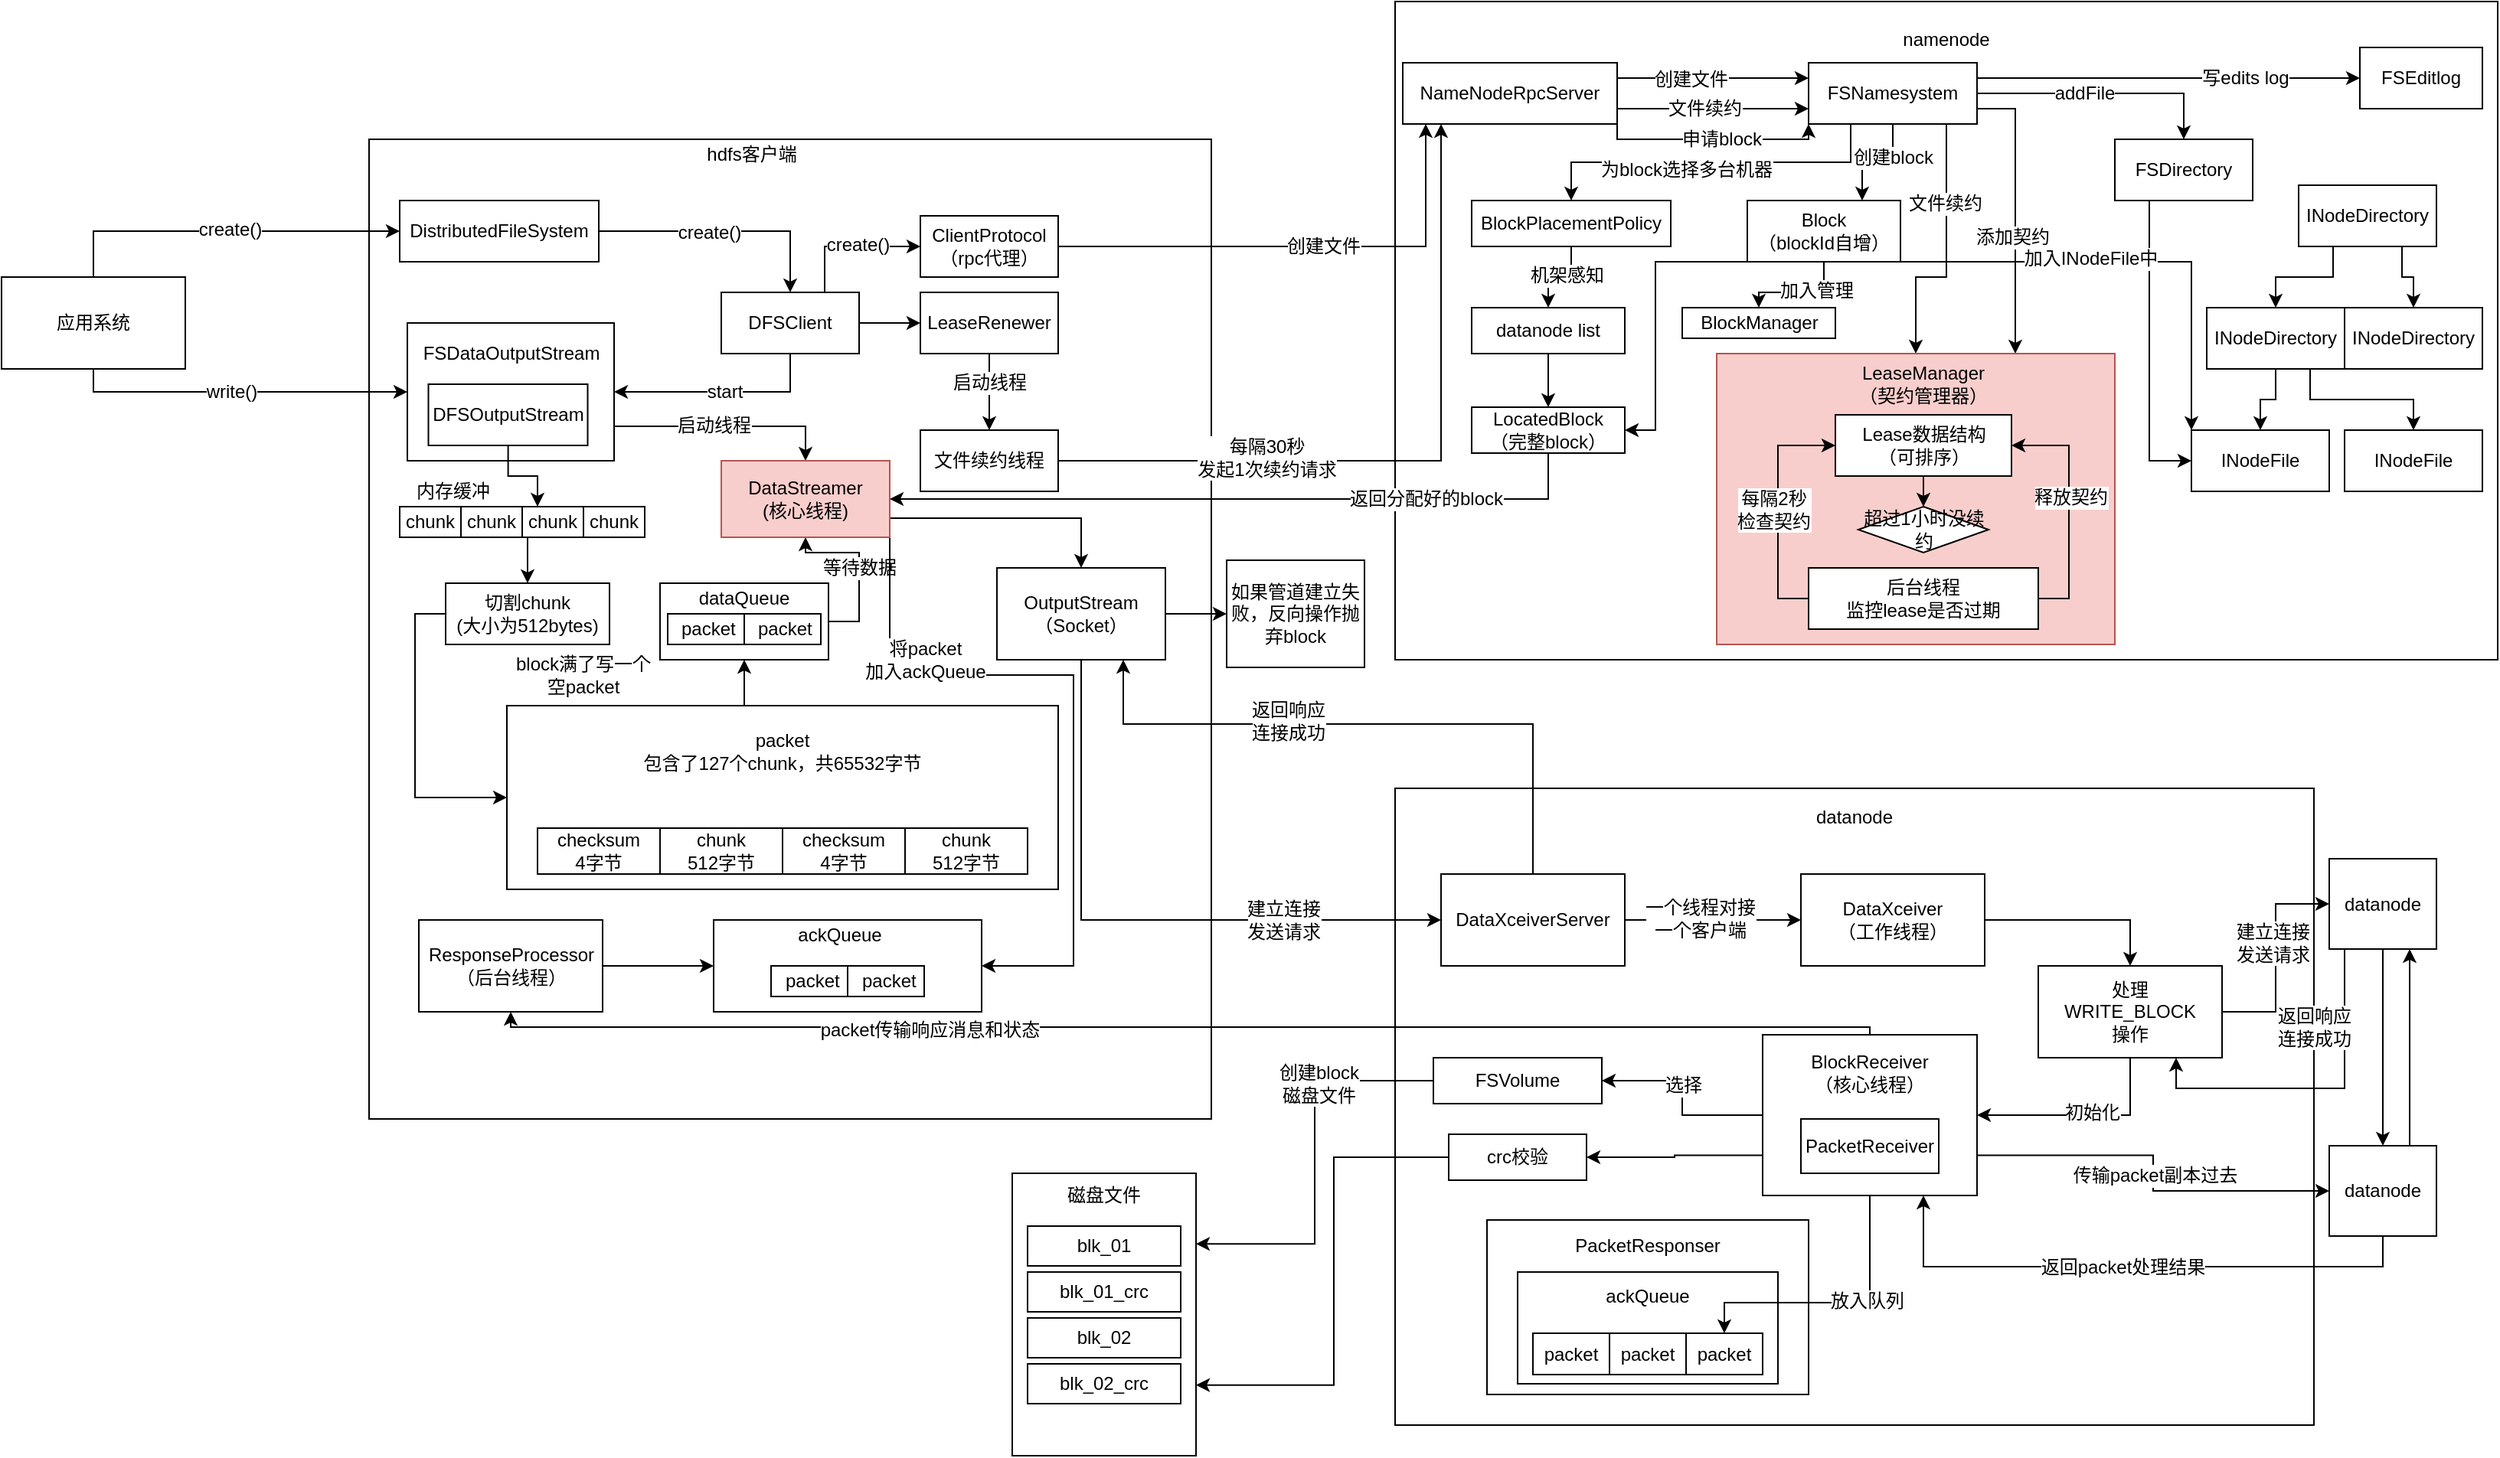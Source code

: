 <mxfile version="12.5.4" type="github">
  <diagram id="ioWwjYIK43UYGciUmTGW" name="第 1 页">
    <mxGraphModel dx="1185" dy="635" grid="1" gridSize="10" guides="1" tooltips="1" connect="1" arrows="1" fold="1" page="1" pageScale="1" pageWidth="827" pageHeight="1169" math="0" shadow="0">
      <root>
        <mxCell id="0"/>
        <mxCell id="1" parent="0"/>
        <mxCell id="fzsWADmZ7G9VQ_jfT-OL-42" value="" style="rounded=0;whiteSpace=wrap;html=1;" parent="1" vertex="1">
          <mxGeometry x="930" y="40" width="720" height="430" as="geometry"/>
        </mxCell>
        <mxCell id="fzsWADmZ7G9VQ_jfT-OL-1" value="" style="rounded=0;whiteSpace=wrap;html=1;" parent="1" vertex="1">
          <mxGeometry x="260" y="130" width="550" height="640" as="geometry"/>
        </mxCell>
        <mxCell id="fzsWADmZ7G9VQ_jfT-OL-2" value="hdfs客户端" style="text;html=1;strokeColor=none;fillColor=none;align=center;verticalAlign=middle;whiteSpace=wrap;rounded=0;" parent="1" vertex="1">
          <mxGeometry x="460" y="130" width="100" height="20" as="geometry"/>
        </mxCell>
        <mxCell id="fzsWADmZ7G9VQ_jfT-OL-6" style="edgeStyle=orthogonalEdgeStyle;rounded=0;orthogonalLoop=1;jettySize=auto;html=1;entryX=0.5;entryY=0;entryDx=0;entryDy=0;" parent="1" source="fzsWADmZ7G9VQ_jfT-OL-3" target="fzsWADmZ7G9VQ_jfT-OL-5" edge="1">
          <mxGeometry relative="1" as="geometry"/>
        </mxCell>
        <mxCell id="fzsWADmZ7G9VQ_jfT-OL-7" value="create()" style="text;html=1;align=center;verticalAlign=middle;resizable=0;points=[];labelBackgroundColor=#ffffff;" parent="fzsWADmZ7G9VQ_jfT-OL-6" vertex="1" connectable="0">
          <mxGeometry x="-0.13" y="-1" relative="1" as="geometry">
            <mxPoint as="offset"/>
          </mxGeometry>
        </mxCell>
        <mxCell id="fzsWADmZ7G9VQ_jfT-OL-3" value="DistributedFileSystem" style="rounded=0;whiteSpace=wrap;html=1;" parent="1" vertex="1">
          <mxGeometry x="280" y="170" width="130" height="40" as="geometry"/>
        </mxCell>
        <mxCell id="fzsWADmZ7G9VQ_jfT-OL-12" style="edgeStyle=orthogonalEdgeStyle;rounded=0;orthogonalLoop=1;jettySize=auto;html=1;" parent="1" source="fzsWADmZ7G9VQ_jfT-OL-5" target="fzsWADmZ7G9VQ_jfT-OL-8" edge="1">
          <mxGeometry relative="1" as="geometry">
            <Array as="points">
              <mxPoint x="535" y="295"/>
            </Array>
          </mxGeometry>
        </mxCell>
        <mxCell id="fzsWADmZ7G9VQ_jfT-OL-13" value="start" style="text;html=1;align=center;verticalAlign=middle;resizable=0;points=[];labelBackgroundColor=#ffffff;" parent="fzsWADmZ7G9VQ_jfT-OL-12" vertex="1" connectable="0">
          <mxGeometry x="-0.029" relative="1" as="geometry">
            <mxPoint as="offset"/>
          </mxGeometry>
        </mxCell>
        <mxCell id="fzsWADmZ7G9VQ_jfT-OL-27" style="edgeStyle=orthogonalEdgeStyle;rounded=0;orthogonalLoop=1;jettySize=auto;html=1;exitX=0.75;exitY=0;exitDx=0;exitDy=0;entryX=0;entryY=0.5;entryDx=0;entryDy=0;" parent="1" source="fzsWADmZ7G9VQ_jfT-OL-5" target="fzsWADmZ7G9VQ_jfT-OL-26" edge="1">
          <mxGeometry relative="1" as="geometry"/>
        </mxCell>
        <mxCell id="fzsWADmZ7G9VQ_jfT-OL-28" value="create()" style="text;html=1;align=center;verticalAlign=middle;resizable=0;points=[];labelBackgroundColor=#ffffff;" parent="fzsWADmZ7G9VQ_jfT-OL-27" vertex="1" connectable="0">
          <mxGeometry x="0.117" y="1" relative="1" as="geometry">
            <mxPoint as="offset"/>
          </mxGeometry>
        </mxCell>
        <mxCell id="fzsWADmZ7G9VQ_jfT-OL-30" value="" style="edgeStyle=orthogonalEdgeStyle;rounded=0;orthogonalLoop=1;jettySize=auto;html=1;" parent="1" source="fzsWADmZ7G9VQ_jfT-OL-5" target="fzsWADmZ7G9VQ_jfT-OL-29" edge="1">
          <mxGeometry relative="1" as="geometry"/>
        </mxCell>
        <mxCell id="fzsWADmZ7G9VQ_jfT-OL-5" value="DFSClient" style="rounded=0;whiteSpace=wrap;html=1;" parent="1" vertex="1">
          <mxGeometry x="490" y="230" width="90" height="40" as="geometry"/>
        </mxCell>
        <mxCell id="fzsWADmZ7G9VQ_jfT-OL-21" style="edgeStyle=orthogonalEdgeStyle;rounded=0;orthogonalLoop=1;jettySize=auto;html=1;exitX=1;exitY=0.75;exitDx=0;exitDy=0;entryX=0.5;entryY=0;entryDx=0;entryDy=0;" parent="1" source="fzsWADmZ7G9VQ_jfT-OL-8" target="fzsWADmZ7G9VQ_jfT-OL-20" edge="1">
          <mxGeometry relative="1" as="geometry"/>
        </mxCell>
        <mxCell id="fzsWADmZ7G9VQ_jfT-OL-22" value="启动线程" style="text;html=1;align=center;verticalAlign=middle;resizable=0;points=[];labelBackgroundColor=#ffffff;" parent="fzsWADmZ7G9VQ_jfT-OL-21" vertex="1" connectable="0">
          <mxGeometry x="-0.119" y="1" relative="1" as="geometry">
            <mxPoint as="offset"/>
          </mxGeometry>
        </mxCell>
        <mxCell id="fzsWADmZ7G9VQ_jfT-OL-8" value="" style="rounded=0;whiteSpace=wrap;html=1;" parent="1" vertex="1">
          <mxGeometry x="285" y="250" width="135" height="90" as="geometry"/>
        </mxCell>
        <mxCell id="fzsWADmZ7G9VQ_jfT-OL-9" value="FSDataOutputStream" style="text;html=1;strokeColor=none;fillColor=none;align=center;verticalAlign=middle;whiteSpace=wrap;rounded=0;" parent="1" vertex="1">
          <mxGeometry x="298.75" y="250" width="107.5" height="40" as="geometry"/>
        </mxCell>
        <mxCell id="fzsWADmZ7G9VQ_jfT-OL-14" style="edgeStyle=orthogonalEdgeStyle;rounded=0;orthogonalLoop=1;jettySize=auto;html=1;entryX=0.25;entryY=0;entryDx=0;entryDy=0;" parent="1" source="fzsWADmZ7G9VQ_jfT-OL-10" target="mqq1E4tbq39OMTJ4zPlu-3" edge="1">
          <mxGeometry relative="1" as="geometry"/>
        </mxCell>
        <mxCell id="fzsWADmZ7G9VQ_jfT-OL-10" value="DFSOutputStream" style="rounded=0;whiteSpace=wrap;html=1;" parent="1" vertex="1">
          <mxGeometry x="298.75" y="290" width="104" height="40" as="geometry"/>
        </mxCell>
        <mxCell id="fzsWADmZ7G9VQ_jfT-OL-24" value="" style="edgeStyle=orthogonalEdgeStyle;rounded=0;orthogonalLoop=1;jettySize=auto;html=1;" parent="1" source="fzsWADmZ7G9VQ_jfT-OL-11" target="fzsWADmZ7G9VQ_jfT-OL-20" edge="1">
          <mxGeometry relative="1" as="geometry">
            <Array as="points">
              <mxPoint x="580" y="445"/>
              <mxPoint x="580" y="400"/>
              <mxPoint x="545" y="400"/>
            </Array>
          </mxGeometry>
        </mxCell>
        <mxCell id="fzsWADmZ7G9VQ_jfT-OL-25" value="等待数据" style="text;html=1;align=center;verticalAlign=middle;resizable=0;points=[];labelBackgroundColor=#ffffff;" parent="fzsWADmZ7G9VQ_jfT-OL-24" vertex="1" connectable="0">
          <mxGeometry x="-0.212" relative="1" as="geometry">
            <mxPoint y="-12" as="offset"/>
          </mxGeometry>
        </mxCell>
        <mxCell id="fzsWADmZ7G9VQ_jfT-OL-11" value="" style="rounded=0;whiteSpace=wrap;html=1;" parent="1" vertex="1">
          <mxGeometry x="450" y="420" width="110" height="50" as="geometry"/>
        </mxCell>
        <mxCell id="fzsWADmZ7G9VQ_jfT-OL-16" style="edgeStyle=orthogonalEdgeStyle;rounded=0;orthogonalLoop=1;jettySize=auto;html=1;entryX=0;entryY=0.5;entryDx=0;entryDy=0;" parent="1" source="fzsWADmZ7G9VQ_jfT-OL-15" target="fzsWADmZ7G9VQ_jfT-OL-3" edge="1">
          <mxGeometry relative="1" as="geometry">
            <Array as="points">
              <mxPoint x="80" y="190"/>
            </Array>
          </mxGeometry>
        </mxCell>
        <mxCell id="fzsWADmZ7G9VQ_jfT-OL-17" value="create()" style="text;html=1;align=center;verticalAlign=middle;resizable=0;points=[];labelBackgroundColor=#ffffff;" parent="fzsWADmZ7G9VQ_jfT-OL-16" vertex="1" connectable="0">
          <mxGeometry x="0.035" y="1" relative="1" as="geometry">
            <mxPoint as="offset"/>
          </mxGeometry>
        </mxCell>
        <mxCell id="fzsWADmZ7G9VQ_jfT-OL-18" style="edgeStyle=orthogonalEdgeStyle;rounded=0;orthogonalLoop=1;jettySize=auto;html=1;" parent="1" source="fzsWADmZ7G9VQ_jfT-OL-15" target="fzsWADmZ7G9VQ_jfT-OL-8" edge="1">
          <mxGeometry relative="1" as="geometry">
            <Array as="points">
              <mxPoint x="80" y="295"/>
            </Array>
          </mxGeometry>
        </mxCell>
        <mxCell id="fzsWADmZ7G9VQ_jfT-OL-19" value="write()" style="text;html=1;align=center;verticalAlign=middle;resizable=0;points=[];labelBackgroundColor=#ffffff;" parent="fzsWADmZ7G9VQ_jfT-OL-18" vertex="1" connectable="0">
          <mxGeometry x="-0.054" y="-2" relative="1" as="geometry">
            <mxPoint x="1" y="-2" as="offset"/>
          </mxGeometry>
        </mxCell>
        <mxCell id="fzsWADmZ7G9VQ_jfT-OL-15" value="应用系统" style="rounded=0;whiteSpace=wrap;html=1;" parent="1" vertex="1">
          <mxGeometry x="20" y="220" width="120" height="60" as="geometry"/>
        </mxCell>
        <mxCell id="mqq1E4tbq39OMTJ4zPlu-22" style="edgeStyle=orthogonalEdgeStyle;rounded=0;orthogonalLoop=1;jettySize=auto;html=1;exitX=1;exitY=0.75;exitDx=0;exitDy=0;entryX=0.5;entryY=0;entryDx=0;entryDy=0;" edge="1" parent="1" source="fzsWADmZ7G9VQ_jfT-OL-20" target="mqq1E4tbq39OMTJ4zPlu-21">
          <mxGeometry relative="1" as="geometry"/>
        </mxCell>
        <mxCell id="mqq1E4tbq39OMTJ4zPlu-64" style="edgeStyle=orthogonalEdgeStyle;rounded=0;orthogonalLoop=1;jettySize=auto;html=1;exitX=1;exitY=1;exitDx=0;exitDy=0;entryX=1;entryY=0.5;entryDx=0;entryDy=0;" edge="1" parent="1" source="fzsWADmZ7G9VQ_jfT-OL-20" target="mqq1E4tbq39OMTJ4zPlu-60">
          <mxGeometry relative="1" as="geometry">
            <Array as="points">
              <mxPoint x="600" y="480"/>
              <mxPoint x="720" y="480"/>
              <mxPoint x="720" y="670"/>
            </Array>
          </mxGeometry>
        </mxCell>
        <mxCell id="mqq1E4tbq39OMTJ4zPlu-66" value="将packet&lt;br&gt;加入ackQueue" style="text;html=1;align=center;verticalAlign=middle;resizable=0;points=[];labelBackgroundColor=#ffffff;" vertex="1" connectable="0" parent="mqq1E4tbq39OMTJ4zPlu-64">
          <mxGeometry x="-0.714" y="3" relative="1" as="geometry">
            <mxPoint x="19.5" y="14.17" as="offset"/>
          </mxGeometry>
        </mxCell>
        <mxCell id="fzsWADmZ7G9VQ_jfT-OL-20" value="DataStreamer&lt;br&gt;(核心线程)" style="rounded=0;whiteSpace=wrap;html=1;fillColor=#f8cecc;strokeColor=#b85450;" parent="1" vertex="1">
          <mxGeometry x="490" y="340" width="110" height="50" as="geometry"/>
        </mxCell>
        <mxCell id="fzsWADmZ7G9VQ_jfT-OL-26" value="ClientProtocol&lt;br&gt;（rpc代理）" style="rounded=0;whiteSpace=wrap;html=1;" parent="1" vertex="1">
          <mxGeometry x="620" y="180" width="90" height="40" as="geometry"/>
        </mxCell>
        <mxCell id="fzsWADmZ7G9VQ_jfT-OL-36" style="edgeStyle=orthogonalEdgeStyle;rounded=0;orthogonalLoop=1;jettySize=auto;html=1;entryX=0.5;entryY=0;entryDx=0;entryDy=0;" parent="1" source="fzsWADmZ7G9VQ_jfT-OL-29" target="fzsWADmZ7G9VQ_jfT-OL-31" edge="1">
          <mxGeometry relative="1" as="geometry"/>
        </mxCell>
        <mxCell id="fzsWADmZ7G9VQ_jfT-OL-41" value="启动线程" style="text;html=1;align=center;verticalAlign=middle;resizable=0;points=[];labelBackgroundColor=#ffffff;" parent="fzsWADmZ7G9VQ_jfT-OL-36" vertex="1" connectable="0">
          <mxGeometry x="-0.259" relative="1" as="geometry">
            <mxPoint as="offset"/>
          </mxGeometry>
        </mxCell>
        <mxCell id="fzsWADmZ7G9VQ_jfT-OL-29" value="LeaseRenewer" style="rounded=0;whiteSpace=wrap;html=1;" parent="1" vertex="1">
          <mxGeometry x="620" y="230" width="90" height="40" as="geometry"/>
        </mxCell>
        <mxCell id="fzsWADmZ7G9VQ_jfT-OL-51" style="edgeStyle=orthogonalEdgeStyle;rounded=0;orthogonalLoop=1;jettySize=auto;html=1;" parent="1" source="fzsWADmZ7G9VQ_jfT-OL-31" target="fzsWADmZ7G9VQ_jfT-OL-45" edge="1">
          <mxGeometry relative="1" as="geometry">
            <Array as="points">
              <mxPoint x="960" y="340"/>
            </Array>
          </mxGeometry>
        </mxCell>
        <mxCell id="fzsWADmZ7G9VQ_jfT-OL-52" value="每隔30秒&lt;br&gt;发起1次续约请求" style="text;html=1;align=center;verticalAlign=middle;resizable=0;points=[];labelBackgroundColor=#ffffff;" parent="fzsWADmZ7G9VQ_jfT-OL-51" vertex="1" connectable="0">
          <mxGeometry x="-0.422" y="2" relative="1" as="geometry">
            <mxPoint as="offset"/>
          </mxGeometry>
        </mxCell>
        <mxCell id="fzsWADmZ7G9VQ_jfT-OL-31" value="文件续约线程" style="rounded=0;whiteSpace=wrap;html=1;" parent="1" vertex="1">
          <mxGeometry x="620" y="320" width="90" height="40" as="geometry"/>
        </mxCell>
        <mxCell id="fzsWADmZ7G9VQ_jfT-OL-37" value="" style="rounded=0;whiteSpace=wrap;html=1;" parent="1" vertex="1">
          <mxGeometry x="930" y="554" width="600" height="416" as="geometry"/>
        </mxCell>
        <mxCell id="fzsWADmZ7G9VQ_jfT-OL-44" value="namenode" style="text;html=1;strokeColor=none;fillColor=none;align=center;verticalAlign=middle;whiteSpace=wrap;rounded=0;" parent="1" vertex="1">
          <mxGeometry x="1230" y="50" width="120" height="30" as="geometry"/>
        </mxCell>
        <mxCell id="fzsWADmZ7G9VQ_jfT-OL-56" value="" style="edgeStyle=orthogonalEdgeStyle;rounded=0;orthogonalLoop=1;jettySize=auto;html=1;" parent="1" source="fzsWADmZ7G9VQ_jfT-OL-45" target="fzsWADmZ7G9VQ_jfT-OL-55" edge="1">
          <mxGeometry relative="1" as="geometry">
            <Array as="points">
              <mxPoint x="1090" y="110"/>
              <mxPoint x="1090" y="110"/>
            </Array>
          </mxGeometry>
        </mxCell>
        <mxCell id="fzsWADmZ7G9VQ_jfT-OL-62" value="文件续约" style="text;html=1;align=center;verticalAlign=middle;resizable=0;points=[];labelBackgroundColor=#ffffff;" parent="fzsWADmZ7G9VQ_jfT-OL-56" vertex="1" connectable="0">
          <mxGeometry x="-0.258" y="3" relative="1" as="geometry">
            <mxPoint x="10.34" y="3.14" as="offset"/>
          </mxGeometry>
        </mxCell>
        <mxCell id="fzsWADmZ7G9VQ_jfT-OL-61" style="edgeStyle=orthogonalEdgeStyle;rounded=0;orthogonalLoop=1;jettySize=auto;html=1;exitX=1;exitY=0.25;exitDx=0;exitDy=0;entryX=0;entryY=0.25;entryDx=0;entryDy=0;" parent="1" source="fzsWADmZ7G9VQ_jfT-OL-45" target="fzsWADmZ7G9VQ_jfT-OL-55" edge="1">
          <mxGeometry relative="1" as="geometry"/>
        </mxCell>
        <mxCell id="fzsWADmZ7G9VQ_jfT-OL-63" value="创建文件" style="text;html=1;align=center;verticalAlign=middle;resizable=0;points=[];labelBackgroundColor=#ffffff;" parent="fzsWADmZ7G9VQ_jfT-OL-61" vertex="1" connectable="0">
          <mxGeometry x="-0.241" y="-1" relative="1" as="geometry">
            <mxPoint as="offset"/>
          </mxGeometry>
        </mxCell>
        <mxCell id="mqq1E4tbq39OMTJ4zPlu-108" style="edgeStyle=orthogonalEdgeStyle;rounded=0;orthogonalLoop=1;jettySize=auto;html=1;exitX=1;exitY=1;exitDx=0;exitDy=0;entryX=0;entryY=1;entryDx=0;entryDy=0;" edge="1" parent="1" source="fzsWADmZ7G9VQ_jfT-OL-45" target="fzsWADmZ7G9VQ_jfT-OL-55">
          <mxGeometry relative="1" as="geometry">
            <Array as="points">
              <mxPoint x="1075" y="130"/>
              <mxPoint x="1200" y="130"/>
            </Array>
          </mxGeometry>
        </mxCell>
        <mxCell id="mqq1E4tbq39OMTJ4zPlu-109" value="申请block" style="text;html=1;align=center;verticalAlign=middle;resizable=0;points=[];labelBackgroundColor=#ffffff;" vertex="1" connectable="0" parent="mqq1E4tbq39OMTJ4zPlu-108">
          <mxGeometry x="-0.242" y="-2" relative="1" as="geometry">
            <mxPoint x="22.5" y="-2" as="offset"/>
          </mxGeometry>
        </mxCell>
        <mxCell id="fzsWADmZ7G9VQ_jfT-OL-45" value="NameNodeRpcServer" style="rounded=0;whiteSpace=wrap;html=1;" parent="1" vertex="1">
          <mxGeometry x="935" y="80" width="140" height="40" as="geometry"/>
        </mxCell>
        <mxCell id="fzsWADmZ7G9VQ_jfT-OL-69" style="edgeStyle=orthogonalEdgeStyle;rounded=0;orthogonalLoop=1;jettySize=auto;html=1;" parent="1" source="fzsWADmZ7G9VQ_jfT-OL-55" target="fzsWADmZ7G9VQ_jfT-OL-68" edge="1">
          <mxGeometry relative="1" as="geometry"/>
        </mxCell>
        <mxCell id="fzsWADmZ7G9VQ_jfT-OL-70" value="addFile" style="text;html=1;align=center;verticalAlign=middle;resizable=0;points=[];labelBackgroundColor=#ffffff;" parent="fzsWADmZ7G9VQ_jfT-OL-69" vertex="1" connectable="0">
          <mxGeometry x="-0.232" y="1" relative="1" as="geometry">
            <mxPoint x="5.83" y="1" as="offset"/>
          </mxGeometry>
        </mxCell>
        <mxCell id="fzsWADmZ7G9VQ_jfT-OL-83" style="edgeStyle=orthogonalEdgeStyle;rounded=0;orthogonalLoop=1;jettySize=auto;html=1;exitX=0.25;exitY=1;exitDx=0;exitDy=0;entryX=0;entryY=0.5;entryDx=0;entryDy=0;" parent="1" source="fzsWADmZ7G9VQ_jfT-OL-55" target="fzsWADmZ7G9VQ_jfT-OL-82" edge="1">
          <mxGeometry relative="1" as="geometry">
            <Array as="points">
              <mxPoint x="1228" y="90"/>
            </Array>
          </mxGeometry>
        </mxCell>
        <mxCell id="fzsWADmZ7G9VQ_jfT-OL-84" value="写edits log" style="text;html=1;align=center;verticalAlign=middle;resizable=0;points=[];labelBackgroundColor=#ffffff;" parent="fzsWADmZ7G9VQ_jfT-OL-83" vertex="1" connectable="0">
          <mxGeometry x="0.224" y="-2" relative="1" as="geometry">
            <mxPoint x="65" y="-2" as="offset"/>
          </mxGeometry>
        </mxCell>
        <mxCell id="fzsWADmZ7G9VQ_jfT-OL-97" style="edgeStyle=orthogonalEdgeStyle;rounded=0;orthogonalLoop=1;jettySize=auto;html=1;exitX=0.5;exitY=1;exitDx=0;exitDy=0;entryX=0.5;entryY=0;entryDx=0;entryDy=0;" parent="1" source="fzsWADmZ7G9VQ_jfT-OL-55" target="fzsWADmZ7G9VQ_jfT-OL-85" edge="1">
          <mxGeometry relative="1" as="geometry">
            <Array as="points">
              <mxPoint x="1290" y="120"/>
              <mxPoint x="1290" y="220"/>
              <mxPoint x="1270" y="220"/>
            </Array>
          </mxGeometry>
        </mxCell>
        <mxCell id="fzsWADmZ7G9VQ_jfT-OL-98" value="文件续约" style="text;html=1;align=center;verticalAlign=middle;resizable=0;points=[];labelBackgroundColor=#ffffff;" parent="fzsWADmZ7G9VQ_jfT-OL-97" vertex="1" connectable="0">
          <mxGeometry x="-0.154" y="-1" relative="1" as="geometry">
            <mxPoint as="offset"/>
          </mxGeometry>
        </mxCell>
        <mxCell id="fzsWADmZ7G9VQ_jfT-OL-99" style="edgeStyle=orthogonalEdgeStyle;rounded=0;orthogonalLoop=1;jettySize=auto;html=1;exitX=1;exitY=0.75;exitDx=0;exitDy=0;entryX=0.75;entryY=0;entryDx=0;entryDy=0;" parent="1" source="fzsWADmZ7G9VQ_jfT-OL-55" target="fzsWADmZ7G9VQ_jfT-OL-85" edge="1">
          <mxGeometry relative="1" as="geometry"/>
        </mxCell>
        <mxCell id="fzsWADmZ7G9VQ_jfT-OL-100" value="添加契约" style="text;html=1;align=center;verticalAlign=middle;resizable=0;points=[];labelBackgroundColor=#ffffff;" parent="fzsWADmZ7G9VQ_jfT-OL-99" vertex="1" connectable="0">
          <mxGeometry x="0.078" y="-2" relative="1" as="geometry">
            <mxPoint x="-0.5" y="9.17" as="offset"/>
          </mxGeometry>
        </mxCell>
        <mxCell id="mqq1E4tbq39OMTJ4zPlu-114" style="edgeStyle=orthogonalEdgeStyle;rounded=0;orthogonalLoop=1;jettySize=auto;html=1;exitX=0.25;exitY=1;exitDx=0;exitDy=0;entryX=0.5;entryY=0;entryDx=0;entryDy=0;" edge="1" parent="1" source="fzsWADmZ7G9VQ_jfT-OL-55" target="mqq1E4tbq39OMTJ4zPlu-112">
          <mxGeometry relative="1" as="geometry"/>
        </mxCell>
        <mxCell id="mqq1E4tbq39OMTJ4zPlu-115" value="为block选择多台机器" style="text;html=1;align=center;verticalAlign=middle;resizable=0;points=[];labelBackgroundColor=#ffffff;" vertex="1" connectable="0" parent="mqq1E4tbq39OMTJ4zPlu-114">
          <mxGeometry x="0.348" relative="1" as="geometry">
            <mxPoint x="24.17" y="5" as="offset"/>
          </mxGeometry>
        </mxCell>
        <mxCell id="mqq1E4tbq39OMTJ4zPlu-117" style="edgeStyle=orthogonalEdgeStyle;rounded=0;orthogonalLoop=1;jettySize=auto;html=1;exitX=0.5;exitY=1;exitDx=0;exitDy=0;entryX=0.75;entryY=0;entryDx=0;entryDy=0;" edge="1" parent="1" source="fzsWADmZ7G9VQ_jfT-OL-55" target="mqq1E4tbq39OMTJ4zPlu-116">
          <mxGeometry relative="1" as="geometry"/>
        </mxCell>
        <mxCell id="mqq1E4tbq39OMTJ4zPlu-118" value="创建block" style="text;html=1;align=center;verticalAlign=middle;resizable=0;points=[];labelBackgroundColor=#ffffff;" vertex="1" connectable="0" parent="mqq1E4tbq39OMTJ4zPlu-117">
          <mxGeometry x="-0.381" relative="1" as="geometry">
            <mxPoint as="offset"/>
          </mxGeometry>
        </mxCell>
        <mxCell id="fzsWADmZ7G9VQ_jfT-OL-55" value="FSNamesystem" style="rounded=0;whiteSpace=wrap;html=1;" parent="1" vertex="1">
          <mxGeometry x="1200" y="80" width="110" height="40" as="geometry"/>
        </mxCell>
        <mxCell id="fzsWADmZ7G9VQ_jfT-OL-46" style="edgeStyle=orthogonalEdgeStyle;rounded=0;orthogonalLoop=1;jettySize=auto;html=1;" parent="1" source="fzsWADmZ7G9VQ_jfT-OL-26" target="fzsWADmZ7G9VQ_jfT-OL-45" edge="1">
          <mxGeometry relative="1" as="geometry">
            <Array as="points">
              <mxPoint x="950" y="200"/>
            </Array>
          </mxGeometry>
        </mxCell>
        <mxCell id="fzsWADmZ7G9VQ_jfT-OL-47" value="创建文件" style="text;html=1;align=center;verticalAlign=middle;resizable=0;points=[];labelBackgroundColor=#ffffff;" parent="fzsWADmZ7G9VQ_jfT-OL-46" vertex="1" connectable="0">
          <mxGeometry x="0.077" relative="1" as="geometry">
            <mxPoint as="offset"/>
          </mxGeometry>
        </mxCell>
        <mxCell id="fzsWADmZ7G9VQ_jfT-OL-81" style="edgeStyle=orthogonalEdgeStyle;rounded=0;orthogonalLoop=1;jettySize=auto;html=1;exitX=0.25;exitY=1;exitDx=0;exitDy=0;entryX=0;entryY=0.5;entryDx=0;entryDy=0;" parent="1" source="fzsWADmZ7G9VQ_jfT-OL-68" target="fzsWADmZ7G9VQ_jfT-OL-76" edge="1">
          <mxGeometry relative="1" as="geometry"/>
        </mxCell>
        <mxCell id="fzsWADmZ7G9VQ_jfT-OL-68" value="FSDirectory" style="rounded=0;whiteSpace=wrap;html=1;" parent="1" vertex="1">
          <mxGeometry x="1400" y="130" width="90" height="40" as="geometry"/>
        </mxCell>
        <mxCell id="fzsWADmZ7G9VQ_jfT-OL-74" style="edgeStyle=orthogonalEdgeStyle;rounded=0;orthogonalLoop=1;jettySize=auto;html=1;exitX=0.25;exitY=1;exitDx=0;exitDy=0;" parent="1" source="fzsWADmZ7G9VQ_jfT-OL-71" target="fzsWADmZ7G9VQ_jfT-OL-72" edge="1">
          <mxGeometry relative="1" as="geometry"/>
        </mxCell>
        <mxCell id="fzsWADmZ7G9VQ_jfT-OL-75" style="edgeStyle=orthogonalEdgeStyle;rounded=0;orthogonalLoop=1;jettySize=auto;html=1;exitX=0.75;exitY=1;exitDx=0;exitDy=0;entryX=0.5;entryY=0;entryDx=0;entryDy=0;" parent="1" source="fzsWADmZ7G9VQ_jfT-OL-71" target="fzsWADmZ7G9VQ_jfT-OL-73" edge="1">
          <mxGeometry relative="1" as="geometry"/>
        </mxCell>
        <mxCell id="fzsWADmZ7G9VQ_jfT-OL-71" value="INodeDirectory" style="rounded=0;whiteSpace=wrap;html=1;" parent="1" vertex="1">
          <mxGeometry x="1520" y="160" width="90" height="40" as="geometry"/>
        </mxCell>
        <mxCell id="fzsWADmZ7G9VQ_jfT-OL-79" style="edgeStyle=orthogonalEdgeStyle;rounded=0;orthogonalLoop=1;jettySize=auto;html=1;entryX=0.5;entryY=0;entryDx=0;entryDy=0;" parent="1" source="fzsWADmZ7G9VQ_jfT-OL-72" target="fzsWADmZ7G9VQ_jfT-OL-76" edge="1">
          <mxGeometry relative="1" as="geometry"/>
        </mxCell>
        <mxCell id="fzsWADmZ7G9VQ_jfT-OL-80" style="edgeStyle=orthogonalEdgeStyle;rounded=0;orthogonalLoop=1;jettySize=auto;html=1;exitX=0.75;exitY=1;exitDx=0;exitDy=0;entryX=0.5;entryY=0;entryDx=0;entryDy=0;" parent="1" source="fzsWADmZ7G9VQ_jfT-OL-72" target="fzsWADmZ7G9VQ_jfT-OL-77" edge="1">
          <mxGeometry relative="1" as="geometry"/>
        </mxCell>
        <mxCell id="fzsWADmZ7G9VQ_jfT-OL-72" value="INodeDirectory" style="rounded=0;whiteSpace=wrap;html=1;" parent="1" vertex="1">
          <mxGeometry x="1460" y="240" width="90" height="40" as="geometry"/>
        </mxCell>
        <mxCell id="fzsWADmZ7G9VQ_jfT-OL-73" value="INodeDirectory" style="rounded=0;whiteSpace=wrap;html=1;" parent="1" vertex="1">
          <mxGeometry x="1550" y="240" width="90" height="40" as="geometry"/>
        </mxCell>
        <mxCell id="fzsWADmZ7G9VQ_jfT-OL-76" value="INodeFile" style="rounded=0;whiteSpace=wrap;html=1;" parent="1" vertex="1">
          <mxGeometry x="1450" y="320" width="90" height="40" as="geometry"/>
        </mxCell>
        <mxCell id="fzsWADmZ7G9VQ_jfT-OL-77" value="INodeFile" style="rounded=0;whiteSpace=wrap;html=1;" parent="1" vertex="1">
          <mxGeometry x="1550" y="320" width="90" height="40" as="geometry"/>
        </mxCell>
        <mxCell id="fzsWADmZ7G9VQ_jfT-OL-82" value="FSEditlog" style="rounded=0;whiteSpace=wrap;html=1;" parent="1" vertex="1">
          <mxGeometry x="1560" y="70" width="80" height="40" as="geometry"/>
        </mxCell>
        <mxCell id="fzsWADmZ7G9VQ_jfT-OL-85" value="" style="rounded=0;whiteSpace=wrap;html=1;fillColor=#f8cecc;strokeColor=#b85450;" parent="1" vertex="1">
          <mxGeometry x="1140" y="270" width="260" height="190" as="geometry"/>
        </mxCell>
        <mxCell id="fzsWADmZ7G9VQ_jfT-OL-86" value="LeaseManager&lt;br&gt;（契约管理器）" style="text;html=1;strokeColor=none;fillColor=none;align=center;verticalAlign=middle;whiteSpace=wrap;rounded=0;" parent="1" vertex="1">
          <mxGeometry x="1230" y="275" width="90" height="30" as="geometry"/>
        </mxCell>
        <mxCell id="fzsWADmZ7G9VQ_jfT-OL-89" style="edgeStyle=orthogonalEdgeStyle;rounded=0;orthogonalLoop=1;jettySize=auto;html=1;entryX=0.5;entryY=0;entryDx=0;entryDy=0;" parent="1" source="fzsWADmZ7G9VQ_jfT-OL-87" target="fzsWADmZ7G9VQ_jfT-OL-88" edge="1">
          <mxGeometry relative="1" as="geometry"/>
        </mxCell>
        <mxCell id="fzsWADmZ7G9VQ_jfT-OL-87" value="Lease数据结构&lt;br&gt;（可排序）" style="rounded=0;whiteSpace=wrap;html=1;" parent="1" vertex="1">
          <mxGeometry x="1217.5" y="310" width="115" height="40" as="geometry"/>
        </mxCell>
        <mxCell id="fzsWADmZ7G9VQ_jfT-OL-88" value="超过1小时没续约" style="rhombus;whiteSpace=wrap;html=1;" parent="1" vertex="1">
          <mxGeometry x="1232.5" y="370" width="85" height="30" as="geometry"/>
        </mxCell>
        <mxCell id="fzsWADmZ7G9VQ_jfT-OL-92" style="edgeStyle=orthogonalEdgeStyle;rounded=0;orthogonalLoop=1;jettySize=auto;html=1;entryX=0;entryY=0.5;entryDx=0;entryDy=0;" parent="1" source="fzsWADmZ7G9VQ_jfT-OL-90" target="fzsWADmZ7G9VQ_jfT-OL-87" edge="1">
          <mxGeometry relative="1" as="geometry">
            <Array as="points">
              <mxPoint x="1180" y="430"/>
              <mxPoint x="1180" y="330"/>
            </Array>
          </mxGeometry>
        </mxCell>
        <mxCell id="fzsWADmZ7G9VQ_jfT-OL-93" value="每隔2秒&lt;br&gt;检查契约" style="text;html=1;align=center;verticalAlign=middle;resizable=0;points=[];labelBackgroundColor=#ffffff;" parent="fzsWADmZ7G9VQ_jfT-OL-92" vertex="1" connectable="0">
          <mxGeometry x="-0.005" y="3" relative="1" as="geometry">
            <mxPoint as="offset"/>
          </mxGeometry>
        </mxCell>
        <mxCell id="fzsWADmZ7G9VQ_jfT-OL-94" style="edgeStyle=orthogonalEdgeStyle;rounded=0;orthogonalLoop=1;jettySize=auto;html=1;entryX=1;entryY=0.5;entryDx=0;entryDy=0;" parent="1" source="fzsWADmZ7G9VQ_jfT-OL-90" target="fzsWADmZ7G9VQ_jfT-OL-87" edge="1">
          <mxGeometry relative="1" as="geometry">
            <Array as="points">
              <mxPoint x="1370" y="430"/>
              <mxPoint x="1370" y="330"/>
            </Array>
          </mxGeometry>
        </mxCell>
        <mxCell id="fzsWADmZ7G9VQ_jfT-OL-95" value="释放契约" style="text;html=1;align=center;verticalAlign=middle;resizable=0;points=[];labelBackgroundColor=#ffffff;" parent="fzsWADmZ7G9VQ_jfT-OL-94" vertex="1" connectable="0">
          <mxGeometry x="0.101" y="-1" relative="1" as="geometry">
            <mxPoint as="offset"/>
          </mxGeometry>
        </mxCell>
        <mxCell id="fzsWADmZ7G9VQ_jfT-OL-90" value="后台线程&lt;br&gt;监控lease是否过期" style="rounded=0;whiteSpace=wrap;html=1;" parent="1" vertex="1">
          <mxGeometry x="1200" y="410" width="150" height="40" as="geometry"/>
        </mxCell>
        <mxCell id="mqq1E4tbq39OMTJ4zPlu-1" value="chunk" style="rounded=0;whiteSpace=wrap;html=1;" vertex="1" parent="1">
          <mxGeometry x="280" y="370" width="40" height="20" as="geometry"/>
        </mxCell>
        <mxCell id="mqq1E4tbq39OMTJ4zPlu-2" value="chunk" style="rounded=0;whiteSpace=wrap;html=1;" vertex="1" parent="1">
          <mxGeometry x="320" y="370" width="40" height="20" as="geometry"/>
        </mxCell>
        <mxCell id="mqq1E4tbq39OMTJ4zPlu-7" style="edgeStyle=orthogonalEdgeStyle;rounded=0;orthogonalLoop=1;jettySize=auto;html=1;exitX=0.5;exitY=1;exitDx=0;exitDy=0;entryX=0.5;entryY=0;entryDx=0;entryDy=0;" edge="1" parent="1" source="mqq1E4tbq39OMTJ4zPlu-3" target="mqq1E4tbq39OMTJ4zPlu-6">
          <mxGeometry relative="1" as="geometry"/>
        </mxCell>
        <mxCell id="mqq1E4tbq39OMTJ4zPlu-3" value="chunk" style="rounded=0;whiteSpace=wrap;html=1;" vertex="1" parent="1">
          <mxGeometry x="360" y="370" width="40" height="20" as="geometry"/>
        </mxCell>
        <mxCell id="mqq1E4tbq39OMTJ4zPlu-4" value="chunk" style="rounded=0;whiteSpace=wrap;html=1;" vertex="1" parent="1">
          <mxGeometry x="400" y="370" width="40" height="20" as="geometry"/>
        </mxCell>
        <mxCell id="mqq1E4tbq39OMTJ4zPlu-5" value="内存缓冲" style="text;html=1;strokeColor=none;fillColor=none;align=center;verticalAlign=middle;whiteSpace=wrap;rounded=0;" vertex="1" parent="1">
          <mxGeometry x="280" y="350" width="70" height="20" as="geometry"/>
        </mxCell>
        <mxCell id="mqq1E4tbq39OMTJ4zPlu-18" style="edgeStyle=orthogonalEdgeStyle;rounded=0;orthogonalLoop=1;jettySize=auto;html=1;exitX=0;exitY=0.5;exitDx=0;exitDy=0;entryX=0;entryY=0.5;entryDx=0;entryDy=0;" edge="1" parent="1" source="mqq1E4tbq39OMTJ4zPlu-6" target="mqq1E4tbq39OMTJ4zPlu-8">
          <mxGeometry relative="1" as="geometry"/>
        </mxCell>
        <mxCell id="mqq1E4tbq39OMTJ4zPlu-6" value="切割chunk&lt;br&gt;(大小为512bytes)" style="rounded=0;whiteSpace=wrap;html=1;" vertex="1" parent="1">
          <mxGeometry x="310" y="420" width="107" height="40" as="geometry"/>
        </mxCell>
        <mxCell id="mqq1E4tbq39OMTJ4zPlu-19" style="edgeStyle=orthogonalEdgeStyle;rounded=0;orthogonalLoop=1;jettySize=auto;html=1;exitX=0.5;exitY=0;exitDx=0;exitDy=0;entryX=0.5;entryY=1;entryDx=0;entryDy=0;" edge="1" parent="1" source="mqq1E4tbq39OMTJ4zPlu-8" target="fzsWADmZ7G9VQ_jfT-OL-11">
          <mxGeometry relative="1" as="geometry"/>
        </mxCell>
        <mxCell id="mqq1E4tbq39OMTJ4zPlu-8" value="" style="rounded=0;whiteSpace=wrap;html=1;" vertex="1" parent="1">
          <mxGeometry x="350" y="500" width="360" height="120" as="geometry"/>
        </mxCell>
        <mxCell id="mqq1E4tbq39OMTJ4zPlu-9" value="packet&lt;br&gt;包含了127个chunk，共65532字节" style="text;html=1;strokeColor=none;fillColor=none;align=center;verticalAlign=middle;whiteSpace=wrap;rounded=0;" vertex="1" parent="1">
          <mxGeometry x="430" y="510" width="200" height="40" as="geometry"/>
        </mxCell>
        <mxCell id="mqq1E4tbq39OMTJ4zPlu-10" value="checksum&lt;br&gt;4字节" style="rounded=0;whiteSpace=wrap;html=1;" vertex="1" parent="1">
          <mxGeometry x="370" y="580" width="80" height="30" as="geometry"/>
        </mxCell>
        <mxCell id="mqq1E4tbq39OMTJ4zPlu-11" value="chunk&lt;br&gt;512字节" style="rounded=0;whiteSpace=wrap;html=1;" vertex="1" parent="1">
          <mxGeometry x="450" y="580" width="80" height="30" as="geometry"/>
        </mxCell>
        <mxCell id="mqq1E4tbq39OMTJ4zPlu-15" value="checksum&lt;br&gt;4字节" style="rounded=0;whiteSpace=wrap;html=1;" vertex="1" parent="1">
          <mxGeometry x="530" y="580" width="80" height="30" as="geometry"/>
        </mxCell>
        <mxCell id="mqq1E4tbq39OMTJ4zPlu-16" value="chunk&lt;br&gt;512字节" style="rounded=0;whiteSpace=wrap;html=1;" vertex="1" parent="1">
          <mxGeometry x="610" y="580" width="80" height="30" as="geometry"/>
        </mxCell>
        <mxCell id="mqq1E4tbq39OMTJ4zPlu-20" value="block满了写一个空packet" style="text;html=1;strokeColor=none;fillColor=none;align=center;verticalAlign=middle;whiteSpace=wrap;rounded=0;" vertex="1" parent="1">
          <mxGeometry x="350" y="470" width="100" height="20" as="geometry"/>
        </mxCell>
        <mxCell id="mqq1E4tbq39OMTJ4zPlu-29" style="edgeStyle=orthogonalEdgeStyle;rounded=0;orthogonalLoop=1;jettySize=auto;html=1;entryX=0;entryY=0.5;entryDx=0;entryDy=0;" edge="1" parent="1" source="mqq1E4tbq39OMTJ4zPlu-21" target="mqq1E4tbq39OMTJ4zPlu-28">
          <mxGeometry relative="1" as="geometry"/>
        </mxCell>
        <mxCell id="mqq1E4tbq39OMTJ4zPlu-38" style="edgeStyle=orthogonalEdgeStyle;rounded=0;orthogonalLoop=1;jettySize=auto;html=1;exitX=0.5;exitY=1;exitDx=0;exitDy=0;entryX=0;entryY=0.5;entryDx=0;entryDy=0;" edge="1" parent="1" source="mqq1E4tbq39OMTJ4zPlu-21" target="mqq1E4tbq39OMTJ4zPlu-37">
          <mxGeometry relative="1" as="geometry"/>
        </mxCell>
        <mxCell id="mqq1E4tbq39OMTJ4zPlu-39" value="建立连接&lt;br&gt;发送请求" style="text;html=1;align=center;verticalAlign=middle;resizable=0;points=[];labelBackgroundColor=#ffffff;" vertex="1" connectable="0" parent="mqq1E4tbq39OMTJ4zPlu-38">
          <mxGeometry x="0.491" relative="1" as="geometry">
            <mxPoint as="offset"/>
          </mxGeometry>
        </mxCell>
        <mxCell id="mqq1E4tbq39OMTJ4zPlu-21" value="OutputStream&lt;br&gt;（Socket）" style="rounded=0;whiteSpace=wrap;html=1;" vertex="1" parent="1">
          <mxGeometry x="670" y="410" width="110" height="60" as="geometry"/>
        </mxCell>
        <mxCell id="mqq1E4tbq39OMTJ4zPlu-23" value="datanode" style="text;html=1;strokeColor=none;fillColor=none;align=center;verticalAlign=middle;whiteSpace=wrap;rounded=0;" vertex="1" parent="1">
          <mxGeometry x="1185" y="560" width="90" height="26" as="geometry"/>
        </mxCell>
        <mxCell id="mqq1E4tbq39OMTJ4zPlu-28" value="如果管道建立失败，反向操作抛弃block" style="rounded=0;whiteSpace=wrap;html=1;" vertex="1" parent="1">
          <mxGeometry x="820" y="405" width="90" height="70" as="geometry"/>
        </mxCell>
        <mxCell id="mqq1E4tbq39OMTJ4zPlu-32" style="edgeStyle=orthogonalEdgeStyle;rounded=0;orthogonalLoop=1;jettySize=auto;html=1;entryX=1;entryY=0.25;entryDx=0;entryDy=0;" edge="1" parent="1" source="mqq1E4tbq39OMTJ4zPlu-30" target="mqq1E4tbq39OMTJ4zPlu-31">
          <mxGeometry relative="1" as="geometry"/>
        </mxCell>
        <mxCell id="mqq1E4tbq39OMTJ4zPlu-33" value="创建block&lt;br&gt;磁盘文件" style="text;html=1;align=center;verticalAlign=middle;resizable=0;points=[];labelBackgroundColor=#ffffff;" vertex="1" connectable="0" parent="mqq1E4tbq39OMTJ4zPlu-32">
          <mxGeometry x="-0.394" y="2" relative="1" as="geometry">
            <mxPoint as="offset"/>
          </mxGeometry>
        </mxCell>
        <mxCell id="mqq1E4tbq39OMTJ4zPlu-30" value="FSVolume" style="rounded=0;whiteSpace=wrap;html=1;" vertex="1" parent="1">
          <mxGeometry x="955" y="730" width="110" height="30" as="geometry"/>
        </mxCell>
        <mxCell id="mqq1E4tbq39OMTJ4zPlu-31" value="" style="rounded=0;whiteSpace=wrap;html=1;" vertex="1" parent="1">
          <mxGeometry x="680" y="805.5" width="120" height="184.5" as="geometry"/>
        </mxCell>
        <mxCell id="mqq1E4tbq39OMTJ4zPlu-35" style="edgeStyle=orthogonalEdgeStyle;rounded=0;orthogonalLoop=1;jettySize=auto;html=1;entryX=1;entryY=0.5;entryDx=0;entryDy=0;" edge="1" parent="1" source="mqq1E4tbq39OMTJ4zPlu-34" target="mqq1E4tbq39OMTJ4zPlu-30">
          <mxGeometry relative="1" as="geometry"/>
        </mxCell>
        <mxCell id="mqq1E4tbq39OMTJ4zPlu-36" value="选择" style="text;html=1;align=center;verticalAlign=middle;resizable=0;points=[];labelBackgroundColor=#ffffff;" vertex="1" connectable="0" parent="mqq1E4tbq39OMTJ4zPlu-35">
          <mxGeometry x="0.13" relative="1" as="geometry">
            <mxPoint as="offset"/>
          </mxGeometry>
        </mxCell>
        <mxCell id="mqq1E4tbq39OMTJ4zPlu-75" style="edgeStyle=orthogonalEdgeStyle;rounded=0;orthogonalLoop=1;jettySize=auto;html=1;exitX=0;exitY=0.75;exitDx=0;exitDy=0;" edge="1" parent="1" source="mqq1E4tbq39OMTJ4zPlu-34" target="mqq1E4tbq39OMTJ4zPlu-76">
          <mxGeometry relative="1" as="geometry">
            <mxPoint x="1070" y="794" as="targetPoint"/>
          </mxGeometry>
        </mxCell>
        <mxCell id="mqq1E4tbq39OMTJ4zPlu-96" style="edgeStyle=orthogonalEdgeStyle;rounded=0;orthogonalLoop=1;jettySize=auto;html=1;exitX=1;exitY=0.75;exitDx=0;exitDy=0;" edge="1" parent="1" source="mqq1E4tbq39OMTJ4zPlu-34" target="mqq1E4tbq39OMTJ4zPlu-49">
          <mxGeometry relative="1" as="geometry"/>
        </mxCell>
        <mxCell id="mqq1E4tbq39OMTJ4zPlu-97" value="传输packet副本过去" style="text;html=1;align=center;verticalAlign=middle;resizable=0;points=[];labelBackgroundColor=#ffffff;" vertex="1" connectable="0" parent="mqq1E4tbq39OMTJ4zPlu-96">
          <mxGeometry x="0.011" y="1" relative="1" as="geometry">
            <mxPoint as="offset"/>
          </mxGeometry>
        </mxCell>
        <mxCell id="mqq1E4tbq39OMTJ4zPlu-102" style="edgeStyle=orthogonalEdgeStyle;rounded=0;orthogonalLoop=1;jettySize=auto;html=1;entryX=0.5;entryY=1;entryDx=0;entryDy=0;" edge="1" parent="1" source="mqq1E4tbq39OMTJ4zPlu-34" target="mqq1E4tbq39OMTJ4zPlu-67">
          <mxGeometry relative="1" as="geometry">
            <Array as="points">
              <mxPoint x="1240" y="710"/>
              <mxPoint x="353" y="710"/>
            </Array>
          </mxGeometry>
        </mxCell>
        <mxCell id="mqq1E4tbq39OMTJ4zPlu-103" value="packet传输响应消息和状态" style="text;html=1;align=center;verticalAlign=middle;resizable=0;points=[];labelBackgroundColor=#ffffff;" vertex="1" connectable="0" parent="mqq1E4tbq39OMTJ4zPlu-102">
          <mxGeometry x="0.372" y="2" relative="1" as="geometry">
            <mxPoint as="offset"/>
          </mxGeometry>
        </mxCell>
        <mxCell id="mqq1E4tbq39OMTJ4zPlu-34" value="" style="rounded=0;whiteSpace=wrap;html=1;" vertex="1" parent="1">
          <mxGeometry x="1170" y="715" width="140" height="105" as="geometry"/>
        </mxCell>
        <mxCell id="mqq1E4tbq39OMTJ4zPlu-42" style="edgeStyle=orthogonalEdgeStyle;rounded=0;orthogonalLoop=1;jettySize=auto;html=1;entryX=0;entryY=0.5;entryDx=0;entryDy=0;" edge="1" parent="1" source="mqq1E4tbq39OMTJ4zPlu-37" target="mqq1E4tbq39OMTJ4zPlu-41">
          <mxGeometry relative="1" as="geometry"/>
        </mxCell>
        <mxCell id="mqq1E4tbq39OMTJ4zPlu-43" value="一个线程对接&lt;br&gt;一个客户端" style="text;html=1;align=center;verticalAlign=middle;resizable=0;points=[];labelBackgroundColor=#ffffff;" vertex="1" connectable="0" parent="mqq1E4tbq39OMTJ4zPlu-42">
          <mxGeometry x="-0.156" y="1" relative="1" as="geometry">
            <mxPoint as="offset"/>
          </mxGeometry>
        </mxCell>
        <mxCell id="mqq1E4tbq39OMTJ4zPlu-37" value="DataXceiverServer" style="rounded=0;whiteSpace=wrap;html=1;" vertex="1" parent="1">
          <mxGeometry x="960" y="610" width="120" height="60" as="geometry"/>
        </mxCell>
        <mxCell id="mqq1E4tbq39OMTJ4zPlu-26" style="edgeStyle=orthogonalEdgeStyle;rounded=0;orthogonalLoop=1;jettySize=auto;html=1;exitX=0.5;exitY=0;exitDx=0;exitDy=0;entryX=0.75;entryY=1;entryDx=0;entryDy=0;" edge="1" parent="1" source="mqq1E4tbq39OMTJ4zPlu-37" target="mqq1E4tbq39OMTJ4zPlu-21">
          <mxGeometry relative="1" as="geometry">
            <Array as="points">
              <mxPoint x="1020" y="512"/>
              <mxPoint x="753" y="512"/>
            </Array>
          </mxGeometry>
        </mxCell>
        <mxCell id="mqq1E4tbq39OMTJ4zPlu-40" value="返回响应&lt;br&gt;连接成功" style="text;html=1;align=center;verticalAlign=middle;resizable=0;points=[];labelBackgroundColor=#ffffff;" vertex="1" connectable="0" parent="mqq1E4tbq39OMTJ4zPlu-26">
          <mxGeometry x="0.204" y="-3" relative="1" as="geometry">
            <mxPoint x="-13" y="1" as="offset"/>
          </mxGeometry>
        </mxCell>
        <mxCell id="mqq1E4tbq39OMTJ4zPlu-45" style="edgeStyle=orthogonalEdgeStyle;rounded=0;orthogonalLoop=1;jettySize=auto;html=1;entryX=0.5;entryY=0;entryDx=0;entryDy=0;" edge="1" parent="1" source="mqq1E4tbq39OMTJ4zPlu-41" target="mqq1E4tbq39OMTJ4zPlu-44">
          <mxGeometry relative="1" as="geometry"/>
        </mxCell>
        <mxCell id="mqq1E4tbq39OMTJ4zPlu-41" value="DataXceiver&lt;br&gt;（工作线程）" style="rounded=0;whiteSpace=wrap;html=1;" vertex="1" parent="1">
          <mxGeometry x="1195" y="610" width="120" height="60" as="geometry"/>
        </mxCell>
        <mxCell id="mqq1E4tbq39OMTJ4zPlu-46" style="edgeStyle=orthogonalEdgeStyle;rounded=0;orthogonalLoop=1;jettySize=auto;html=1;entryX=1;entryY=0.5;entryDx=0;entryDy=0;" edge="1" parent="1" source="mqq1E4tbq39OMTJ4zPlu-44" target="mqq1E4tbq39OMTJ4zPlu-34">
          <mxGeometry relative="1" as="geometry">
            <Array as="points">
              <mxPoint x="1410" y="768"/>
            </Array>
          </mxGeometry>
        </mxCell>
        <mxCell id="mqq1E4tbq39OMTJ4zPlu-47" value="初始化" style="text;html=1;align=center;verticalAlign=middle;resizable=0;points=[];labelBackgroundColor=#ffffff;" vertex="1" connectable="0" parent="mqq1E4tbq39OMTJ4zPlu-46">
          <mxGeometry x="-0.086" y="-2" relative="1" as="geometry">
            <mxPoint as="offset"/>
          </mxGeometry>
        </mxCell>
        <mxCell id="mqq1E4tbq39OMTJ4zPlu-50" style="edgeStyle=orthogonalEdgeStyle;rounded=0;orthogonalLoop=1;jettySize=auto;html=1;entryX=0;entryY=0.5;entryDx=0;entryDy=0;" edge="1" parent="1" source="mqq1E4tbq39OMTJ4zPlu-44" target="mqq1E4tbq39OMTJ4zPlu-48">
          <mxGeometry relative="1" as="geometry"/>
        </mxCell>
        <mxCell id="mqq1E4tbq39OMTJ4zPlu-51" value="建立连接&lt;br&gt;发送请求" style="text;html=1;align=center;verticalAlign=middle;resizable=0;points=[];labelBackgroundColor=#ffffff;" vertex="1" connectable="0" parent="mqq1E4tbq39OMTJ4zPlu-50">
          <mxGeometry x="0.136" y="2" relative="1" as="geometry">
            <mxPoint as="offset"/>
          </mxGeometry>
        </mxCell>
        <mxCell id="mqq1E4tbq39OMTJ4zPlu-44" value="处理&lt;br&gt;WRITE_BLOCK&lt;br&gt;操作" style="rounded=0;whiteSpace=wrap;html=1;" vertex="1" parent="1">
          <mxGeometry x="1350" y="670" width="120" height="60" as="geometry"/>
        </mxCell>
        <mxCell id="mqq1E4tbq39OMTJ4zPlu-54" style="edgeStyle=orthogonalEdgeStyle;rounded=0;orthogonalLoop=1;jettySize=auto;html=1;entryX=0.5;entryY=0;entryDx=0;entryDy=0;" edge="1" parent="1" source="mqq1E4tbq39OMTJ4zPlu-48" target="mqq1E4tbq39OMTJ4zPlu-49">
          <mxGeometry relative="1" as="geometry"/>
        </mxCell>
        <mxCell id="mqq1E4tbq39OMTJ4zPlu-48" value="datanode" style="rounded=0;whiteSpace=wrap;html=1;" vertex="1" parent="1">
          <mxGeometry x="1540" y="600" width="70" height="59" as="geometry"/>
        </mxCell>
        <mxCell id="mqq1E4tbq39OMTJ4zPlu-52" style="edgeStyle=orthogonalEdgeStyle;rounded=0;orthogonalLoop=1;jettySize=auto;html=1;entryX=0.75;entryY=1;entryDx=0;entryDy=0;exitX=0.25;exitY=1;exitDx=0;exitDy=0;" edge="1" parent="1" source="mqq1E4tbq39OMTJ4zPlu-48" target="mqq1E4tbq39OMTJ4zPlu-44">
          <mxGeometry relative="1" as="geometry">
            <Array as="points">
              <mxPoint x="1550" y="659"/>
              <mxPoint x="1550" y="750"/>
              <mxPoint x="1440" y="750"/>
            </Array>
          </mxGeometry>
        </mxCell>
        <mxCell id="mqq1E4tbq39OMTJ4zPlu-53" value="返回响应&lt;br&gt;连接成功" style="text;html=1;align=center;verticalAlign=middle;resizable=0;points=[];labelBackgroundColor=#ffffff;" vertex="1" connectable="0" parent="mqq1E4tbq39OMTJ4zPlu-52">
          <mxGeometry x="-0.531" y="-1" relative="1" as="geometry">
            <mxPoint x="-19" y="5" as="offset"/>
          </mxGeometry>
        </mxCell>
        <mxCell id="mqq1E4tbq39OMTJ4zPlu-55" style="edgeStyle=orthogonalEdgeStyle;rounded=0;orthogonalLoop=1;jettySize=auto;html=1;exitX=0.75;exitY=0;exitDx=0;exitDy=0;entryX=0.75;entryY=1;entryDx=0;entryDy=0;" edge="1" parent="1" source="mqq1E4tbq39OMTJ4zPlu-49" target="mqq1E4tbq39OMTJ4zPlu-48">
          <mxGeometry relative="1" as="geometry"/>
        </mxCell>
        <mxCell id="mqq1E4tbq39OMTJ4zPlu-100" style="edgeStyle=orthogonalEdgeStyle;rounded=0;orthogonalLoop=1;jettySize=auto;html=1;exitX=0.5;exitY=1;exitDx=0;exitDy=0;entryX=0.75;entryY=1;entryDx=0;entryDy=0;" edge="1" parent="1" source="mqq1E4tbq39OMTJ4zPlu-49" target="mqq1E4tbq39OMTJ4zPlu-34">
          <mxGeometry relative="1" as="geometry"/>
        </mxCell>
        <mxCell id="mqq1E4tbq39OMTJ4zPlu-101" value="返回packet处理结果" style="text;html=1;align=center;verticalAlign=middle;resizable=0;points=[];labelBackgroundColor=#ffffff;" vertex="1" connectable="0" parent="mqq1E4tbq39OMTJ4zPlu-100">
          <mxGeometry x="0.037" relative="1" as="geometry">
            <mxPoint as="offset"/>
          </mxGeometry>
        </mxCell>
        <mxCell id="mqq1E4tbq39OMTJ4zPlu-49" value="datanode" style="rounded=0;whiteSpace=wrap;html=1;" vertex="1" parent="1">
          <mxGeometry x="1540" y="787.5" width="70" height="59" as="geometry"/>
        </mxCell>
        <mxCell id="mqq1E4tbq39OMTJ4zPlu-56" value="dataQueue" style="text;html=1;strokeColor=none;fillColor=none;align=center;verticalAlign=middle;whiteSpace=wrap;rounded=0;" vertex="1" parent="1">
          <mxGeometry x="485" y="420" width="40" height="20" as="geometry"/>
        </mxCell>
        <mxCell id="mqq1E4tbq39OMTJ4zPlu-57" value="&amp;nbsp;packet" style="rounded=0;whiteSpace=wrap;html=1;" vertex="1" parent="1">
          <mxGeometry x="455" y="440" width="50" height="20" as="geometry"/>
        </mxCell>
        <mxCell id="mqq1E4tbq39OMTJ4zPlu-59" value="&amp;nbsp;packet" style="rounded=0;whiteSpace=wrap;html=1;" vertex="1" parent="1">
          <mxGeometry x="505" y="440" width="50" height="20" as="geometry"/>
        </mxCell>
        <mxCell id="mqq1E4tbq39OMTJ4zPlu-60" value="" style="rounded=0;whiteSpace=wrap;html=1;" vertex="1" parent="1">
          <mxGeometry x="485" y="640" width="175" height="60" as="geometry"/>
        </mxCell>
        <mxCell id="mqq1E4tbq39OMTJ4zPlu-61" value="ackQueue" style="text;html=1;strokeColor=none;fillColor=none;align=center;verticalAlign=middle;whiteSpace=wrap;rounded=0;" vertex="1" parent="1">
          <mxGeometry x="530" y="640" width="75" height="20" as="geometry"/>
        </mxCell>
        <mxCell id="mqq1E4tbq39OMTJ4zPlu-62" value="&amp;nbsp;packet" style="rounded=0;whiteSpace=wrap;html=1;" vertex="1" parent="1">
          <mxGeometry x="522.5" y="670" width="50" height="20" as="geometry"/>
        </mxCell>
        <mxCell id="mqq1E4tbq39OMTJ4zPlu-63" value="&amp;nbsp;packet" style="rounded=0;whiteSpace=wrap;html=1;" vertex="1" parent="1">
          <mxGeometry x="572.5" y="670" width="50" height="20" as="geometry"/>
        </mxCell>
        <mxCell id="mqq1E4tbq39OMTJ4zPlu-68" style="edgeStyle=orthogonalEdgeStyle;rounded=0;orthogonalLoop=1;jettySize=auto;html=1;" edge="1" parent="1" source="mqq1E4tbq39OMTJ4zPlu-67" target="mqq1E4tbq39OMTJ4zPlu-60">
          <mxGeometry relative="1" as="geometry"/>
        </mxCell>
        <mxCell id="mqq1E4tbq39OMTJ4zPlu-67" value="ResponseProcessor&lt;br&gt;（后台线程）" style="rounded=0;whiteSpace=wrap;html=1;" vertex="1" parent="1">
          <mxGeometry x="292.5" y="640" width="120" height="60" as="geometry"/>
        </mxCell>
        <mxCell id="mqq1E4tbq39OMTJ4zPlu-69" value="BlockReceiver&lt;br&gt;（核心线程）" style="text;html=1;strokeColor=none;fillColor=none;align=center;verticalAlign=middle;whiteSpace=wrap;rounded=0;" vertex="1" parent="1">
          <mxGeometry x="1220" y="730" width="40" height="20" as="geometry"/>
        </mxCell>
        <mxCell id="mqq1E4tbq39OMTJ4zPlu-70" value="PacketReceiver" style="rounded=0;whiteSpace=wrap;html=1;" vertex="1" parent="1">
          <mxGeometry x="1195" y="770" width="90" height="35.5" as="geometry"/>
        </mxCell>
        <mxCell id="mqq1E4tbq39OMTJ4zPlu-82" style="edgeStyle=orthogonalEdgeStyle;rounded=0;orthogonalLoop=1;jettySize=auto;html=1;entryX=1;entryY=0.75;entryDx=0;entryDy=0;" edge="1" parent="1" source="mqq1E4tbq39OMTJ4zPlu-76" target="mqq1E4tbq39OMTJ4zPlu-31">
          <mxGeometry relative="1" as="geometry">
            <Array as="points">
              <mxPoint x="890" y="795"/>
              <mxPoint x="890" y="944"/>
            </Array>
          </mxGeometry>
        </mxCell>
        <mxCell id="mqq1E4tbq39OMTJ4zPlu-76" value="crc校验" style="rounded=0;whiteSpace=wrap;html=1;" vertex="1" parent="1">
          <mxGeometry x="965" y="780" width="90" height="30" as="geometry"/>
        </mxCell>
        <mxCell id="mqq1E4tbq39OMTJ4zPlu-77" value="磁盘文件" style="text;html=1;strokeColor=none;fillColor=none;align=center;verticalAlign=middle;whiteSpace=wrap;rounded=0;" vertex="1" parent="1">
          <mxGeometry x="710" y="810" width="60" height="20" as="geometry"/>
        </mxCell>
        <mxCell id="mqq1E4tbq39OMTJ4zPlu-78" value="blk_01" style="rounded=0;whiteSpace=wrap;html=1;" vertex="1" parent="1">
          <mxGeometry x="690" y="840" width="100" height="26" as="geometry"/>
        </mxCell>
        <mxCell id="mqq1E4tbq39OMTJ4zPlu-79" value="blk_01_crc" style="rounded=0;whiteSpace=wrap;html=1;" vertex="1" parent="1">
          <mxGeometry x="690" y="870" width="100" height="26" as="geometry"/>
        </mxCell>
        <mxCell id="mqq1E4tbq39OMTJ4zPlu-80" value="blk_02" style="rounded=0;whiteSpace=wrap;html=1;" vertex="1" parent="1">
          <mxGeometry x="690" y="900" width="100" height="26" as="geometry"/>
        </mxCell>
        <mxCell id="mqq1E4tbq39OMTJ4zPlu-81" value="blk_02_crc" style="rounded=0;whiteSpace=wrap;html=1;" vertex="1" parent="1">
          <mxGeometry x="690" y="930" width="100" height="26" as="geometry"/>
        </mxCell>
        <mxCell id="mqq1E4tbq39OMTJ4zPlu-83" value="" style="rounded=0;whiteSpace=wrap;html=1;" vertex="1" parent="1">
          <mxGeometry x="990" y="836" width="210" height="114" as="geometry"/>
        </mxCell>
        <mxCell id="mqq1E4tbq39OMTJ4zPlu-84" value="PacketResponser" style="text;html=1;strokeColor=none;fillColor=none;align=center;verticalAlign=middle;whiteSpace=wrap;rounded=0;" vertex="1" parent="1">
          <mxGeometry x="1075" y="843" width="40" height="20" as="geometry"/>
        </mxCell>
        <mxCell id="mqq1E4tbq39OMTJ4zPlu-85" value="" style="rounded=0;whiteSpace=wrap;html=1;" vertex="1" parent="1">
          <mxGeometry x="1010" y="870" width="170" height="73" as="geometry"/>
        </mxCell>
        <mxCell id="mqq1E4tbq39OMTJ4zPlu-86" value="ackQueue" style="text;html=1;strokeColor=none;fillColor=none;align=center;verticalAlign=middle;whiteSpace=wrap;rounded=0;" vertex="1" parent="1">
          <mxGeometry x="1075" y="876" width="40" height="20" as="geometry"/>
        </mxCell>
        <mxCell id="mqq1E4tbq39OMTJ4zPlu-87" value="packet" style="rounded=0;whiteSpace=wrap;html=1;" vertex="1" parent="1">
          <mxGeometry x="1020" y="910" width="50" height="27" as="geometry"/>
        </mxCell>
        <mxCell id="mqq1E4tbq39OMTJ4zPlu-88" value="packet" style="rounded=0;whiteSpace=wrap;html=1;" vertex="1" parent="1">
          <mxGeometry x="1070" y="910" width="50" height="27" as="geometry"/>
        </mxCell>
        <mxCell id="mqq1E4tbq39OMTJ4zPlu-89" value="packet" style="rounded=0;whiteSpace=wrap;html=1;" vertex="1" parent="1">
          <mxGeometry x="1120" y="910" width="50" height="27" as="geometry"/>
        </mxCell>
        <mxCell id="mqq1E4tbq39OMTJ4zPlu-93" style="edgeStyle=orthogonalEdgeStyle;rounded=0;orthogonalLoop=1;jettySize=auto;html=1;exitX=0.5;exitY=1;exitDx=0;exitDy=0;" edge="1" parent="1" source="mqq1E4tbq39OMTJ4zPlu-34" target="mqq1E4tbq39OMTJ4zPlu-89">
          <mxGeometry relative="1" as="geometry">
            <Array as="points">
              <mxPoint x="1240" y="890"/>
              <mxPoint x="1145" y="890"/>
            </Array>
          </mxGeometry>
        </mxCell>
        <mxCell id="mqq1E4tbq39OMTJ4zPlu-94" value="放入队列" style="text;html=1;align=center;verticalAlign=middle;resizable=0;points=[];labelBackgroundColor=#ffffff;" vertex="1" connectable="0" parent="mqq1E4tbq39OMTJ4zPlu-93">
          <mxGeometry x="-0.261" y="-2" relative="1" as="geometry">
            <mxPoint as="offset"/>
          </mxGeometry>
        </mxCell>
        <mxCell id="mqq1E4tbq39OMTJ4zPlu-125" style="edgeStyle=orthogonalEdgeStyle;rounded=0;orthogonalLoop=1;jettySize=auto;html=1;exitX=0.5;exitY=1;exitDx=0;exitDy=0;entryX=0.5;entryY=0;entryDx=0;entryDy=0;" edge="1" parent="1" source="mqq1E4tbq39OMTJ4zPlu-112" target="mqq1E4tbq39OMTJ4zPlu-119">
          <mxGeometry relative="1" as="geometry"/>
        </mxCell>
        <mxCell id="mqq1E4tbq39OMTJ4zPlu-126" value="机架感知" style="text;html=1;align=center;verticalAlign=middle;resizable=0;points=[];labelBackgroundColor=#ffffff;" vertex="1" connectable="0" parent="mqq1E4tbq39OMTJ4zPlu-125">
          <mxGeometry x="-0.307" y="-3" relative="1" as="geometry">
            <mxPoint as="offset"/>
          </mxGeometry>
        </mxCell>
        <mxCell id="mqq1E4tbq39OMTJ4zPlu-112" value="BlockPlacementPolicy" style="rounded=0;whiteSpace=wrap;html=1;" vertex="1" parent="1">
          <mxGeometry x="980" y="170" width="130" height="30" as="geometry"/>
        </mxCell>
        <mxCell id="mqq1E4tbq39OMTJ4zPlu-122" style="edgeStyle=orthogonalEdgeStyle;rounded=0;orthogonalLoop=1;jettySize=auto;html=1;exitX=0.5;exitY=1;exitDx=0;exitDy=0;" edge="1" parent="1" source="mqq1E4tbq39OMTJ4zPlu-116" target="mqq1E4tbq39OMTJ4zPlu-120">
          <mxGeometry relative="1" as="geometry"/>
        </mxCell>
        <mxCell id="mqq1E4tbq39OMTJ4zPlu-123" value="加入管理" style="text;html=1;align=center;verticalAlign=middle;resizable=0;points=[];labelBackgroundColor=#ffffff;" vertex="1" connectable="0" parent="mqq1E4tbq39OMTJ4zPlu-122">
          <mxGeometry x="-0.494" y="-5" relative="1" as="geometry">
            <mxPoint as="offset"/>
          </mxGeometry>
        </mxCell>
        <mxCell id="mqq1E4tbq39OMTJ4zPlu-128" style="edgeStyle=orthogonalEdgeStyle;rounded=0;orthogonalLoop=1;jettySize=auto;html=1;entryX=1;entryY=0.5;entryDx=0;entryDy=0;" edge="1" parent="1" source="mqq1E4tbq39OMTJ4zPlu-116" target="mqq1E4tbq39OMTJ4zPlu-124">
          <mxGeometry relative="1" as="geometry">
            <Array as="points">
              <mxPoint x="1100" y="210"/>
              <mxPoint x="1100" y="320"/>
            </Array>
          </mxGeometry>
        </mxCell>
        <mxCell id="mqq1E4tbq39OMTJ4zPlu-130" style="edgeStyle=orthogonalEdgeStyle;rounded=0;orthogonalLoop=1;jettySize=auto;html=1;exitX=1;exitY=0.75;exitDx=0;exitDy=0;entryX=0;entryY=0;entryDx=0;entryDy=0;" edge="1" parent="1" source="mqq1E4tbq39OMTJ4zPlu-116" target="fzsWADmZ7G9VQ_jfT-OL-76">
          <mxGeometry relative="1" as="geometry">
            <Array as="points">
              <mxPoint x="1260" y="210"/>
              <mxPoint x="1450" y="210"/>
            </Array>
          </mxGeometry>
        </mxCell>
        <mxCell id="mqq1E4tbq39OMTJ4zPlu-131" value="加入INodeFile中" style="text;html=1;align=center;verticalAlign=middle;resizable=0;points=[];labelBackgroundColor=#ffffff;" vertex="1" connectable="0" parent="mqq1E4tbq39OMTJ4zPlu-130">
          <mxGeometry x="-0.14" y="2" relative="1" as="geometry">
            <mxPoint as="offset"/>
          </mxGeometry>
        </mxCell>
        <mxCell id="mqq1E4tbq39OMTJ4zPlu-116" value="Block&lt;br&gt;（blockId自增）" style="rounded=0;whiteSpace=wrap;html=1;" vertex="1" parent="1">
          <mxGeometry x="1160" y="170" width="100" height="40" as="geometry"/>
        </mxCell>
        <mxCell id="mqq1E4tbq39OMTJ4zPlu-127" style="edgeStyle=orthogonalEdgeStyle;rounded=0;orthogonalLoop=1;jettySize=auto;html=1;exitX=0.5;exitY=1;exitDx=0;exitDy=0;" edge="1" parent="1" source="mqq1E4tbq39OMTJ4zPlu-119" target="mqq1E4tbq39OMTJ4zPlu-124">
          <mxGeometry relative="1" as="geometry"/>
        </mxCell>
        <mxCell id="mqq1E4tbq39OMTJ4zPlu-119" value="datanode list" style="rounded=0;whiteSpace=wrap;html=1;" vertex="1" parent="1">
          <mxGeometry x="980" y="240" width="100" height="30" as="geometry"/>
        </mxCell>
        <mxCell id="mqq1E4tbq39OMTJ4zPlu-120" value="BlockManager" style="rounded=0;whiteSpace=wrap;html=1;" vertex="1" parent="1">
          <mxGeometry x="1117.5" y="240" width="100" height="20" as="geometry"/>
        </mxCell>
        <mxCell id="mqq1E4tbq39OMTJ4zPlu-132" style="edgeStyle=orthogonalEdgeStyle;rounded=0;orthogonalLoop=1;jettySize=auto;html=1;entryX=1;entryY=0.5;entryDx=0;entryDy=0;" edge="1" parent="1" source="mqq1E4tbq39OMTJ4zPlu-124" target="fzsWADmZ7G9VQ_jfT-OL-20">
          <mxGeometry relative="1" as="geometry">
            <Array as="points">
              <mxPoint x="1030" y="365"/>
            </Array>
          </mxGeometry>
        </mxCell>
        <mxCell id="mqq1E4tbq39OMTJ4zPlu-133" value="返回分配好的block" style="text;html=1;align=center;verticalAlign=middle;resizable=0;points=[];labelBackgroundColor=#ffffff;" vertex="1" connectable="0" parent="mqq1E4tbq39OMTJ4zPlu-132">
          <mxGeometry x="-0.634" y="-2" relative="1" as="geometry">
            <mxPoint x="-25.83" y="2" as="offset"/>
          </mxGeometry>
        </mxCell>
        <mxCell id="mqq1E4tbq39OMTJ4zPlu-124" value="LocatedBlock&lt;br&gt;（完整block）" style="rounded=0;whiteSpace=wrap;html=1;" vertex="1" parent="1">
          <mxGeometry x="980" y="305" width="100" height="30" as="geometry"/>
        </mxCell>
      </root>
    </mxGraphModel>
  </diagram>
</mxfile>
